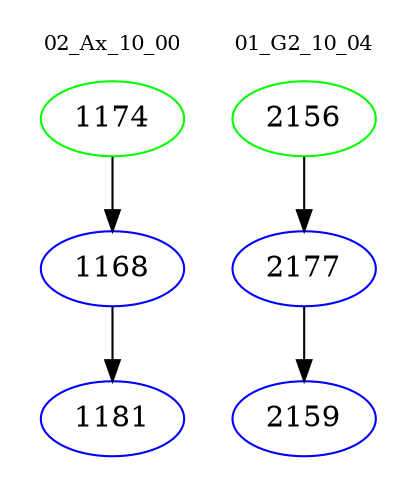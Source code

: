 digraph{
subgraph cluster_0 {
color = white
label = "02_Ax_10_00";
fontsize=10;
T0_1174 [label="1174", color="green"]
T0_1174 -> T0_1168 [color="black"]
T0_1168 [label="1168", color="blue"]
T0_1168 -> T0_1181 [color="black"]
T0_1181 [label="1181", color="blue"]
}
subgraph cluster_1 {
color = white
label = "01_G2_10_04";
fontsize=10;
T1_2156 [label="2156", color="green"]
T1_2156 -> T1_2177 [color="black"]
T1_2177 [label="2177", color="blue"]
T1_2177 -> T1_2159 [color="black"]
T1_2159 [label="2159", color="blue"]
}
}
